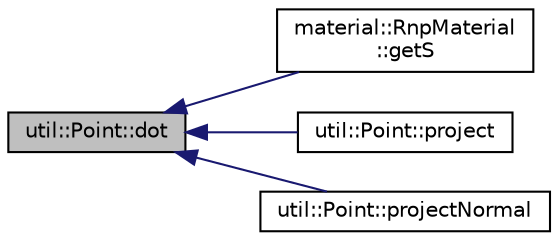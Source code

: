 digraph "util::Point::dot"
{
  edge [fontname="Helvetica",fontsize="10",labelfontname="Helvetica",labelfontsize="10"];
  node [fontname="Helvetica",fontsize="10",shape=record];
  rankdir="LR";
  Node21 [label="util::Point::dot",height=0.2,width=0.4,color="black", fillcolor="grey75", style="filled", fontcolor="black"];
  Node21 -> Node22 [dir="back",color="midnightblue",fontsize="10",style="solid",fontname="Helvetica"];
  Node22 [label="material::RnpMaterial\l::getS",height=0.2,width=0.4,color="black", fillcolor="white", style="filled",URL="$classmaterial_1_1RnpMaterial.html#a48afe3504638e5ecc8044b3bcf6eaaba",tooltip="Returns the bond strain. "];
  Node21 -> Node23 [dir="back",color="midnightblue",fontsize="10",style="solid",fontname="Helvetica"];
  Node23 [label="util::Point::project",height=0.2,width=0.4,color="black", fillcolor="white", style="filled",URL="$structutil_1_1Point.html#a803dcd2affeab37724dbbf88162b8519",tooltip="Computes projection of vector on this vector. "];
  Node21 -> Node24 [dir="back",color="midnightblue",fontsize="10",style="solid",fontname="Helvetica"];
  Node24 [label="util::Point::projectNormal",height=0.2,width=0.4,color="black", fillcolor="white", style="filled",URL="$structutil_1_1Point.html#abf4765b20357baee854adc75f6bdf5ed",tooltip="Computes projection of vector on plane with normal as this vector. "];
}
